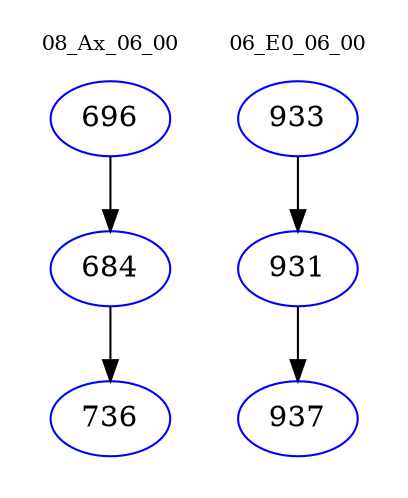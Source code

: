 digraph{
subgraph cluster_0 {
color = white
label = "08_Ax_06_00";
fontsize=10;
T0_696 [label="696", color="blue"]
T0_696 -> T0_684 [color="black"]
T0_684 [label="684", color="blue"]
T0_684 -> T0_736 [color="black"]
T0_736 [label="736", color="blue"]
}
subgraph cluster_1 {
color = white
label = "06_E0_06_00";
fontsize=10;
T1_933 [label="933", color="blue"]
T1_933 -> T1_931 [color="black"]
T1_931 [label="931", color="blue"]
T1_931 -> T1_937 [color="black"]
T1_937 [label="937", color="blue"]
}
}
